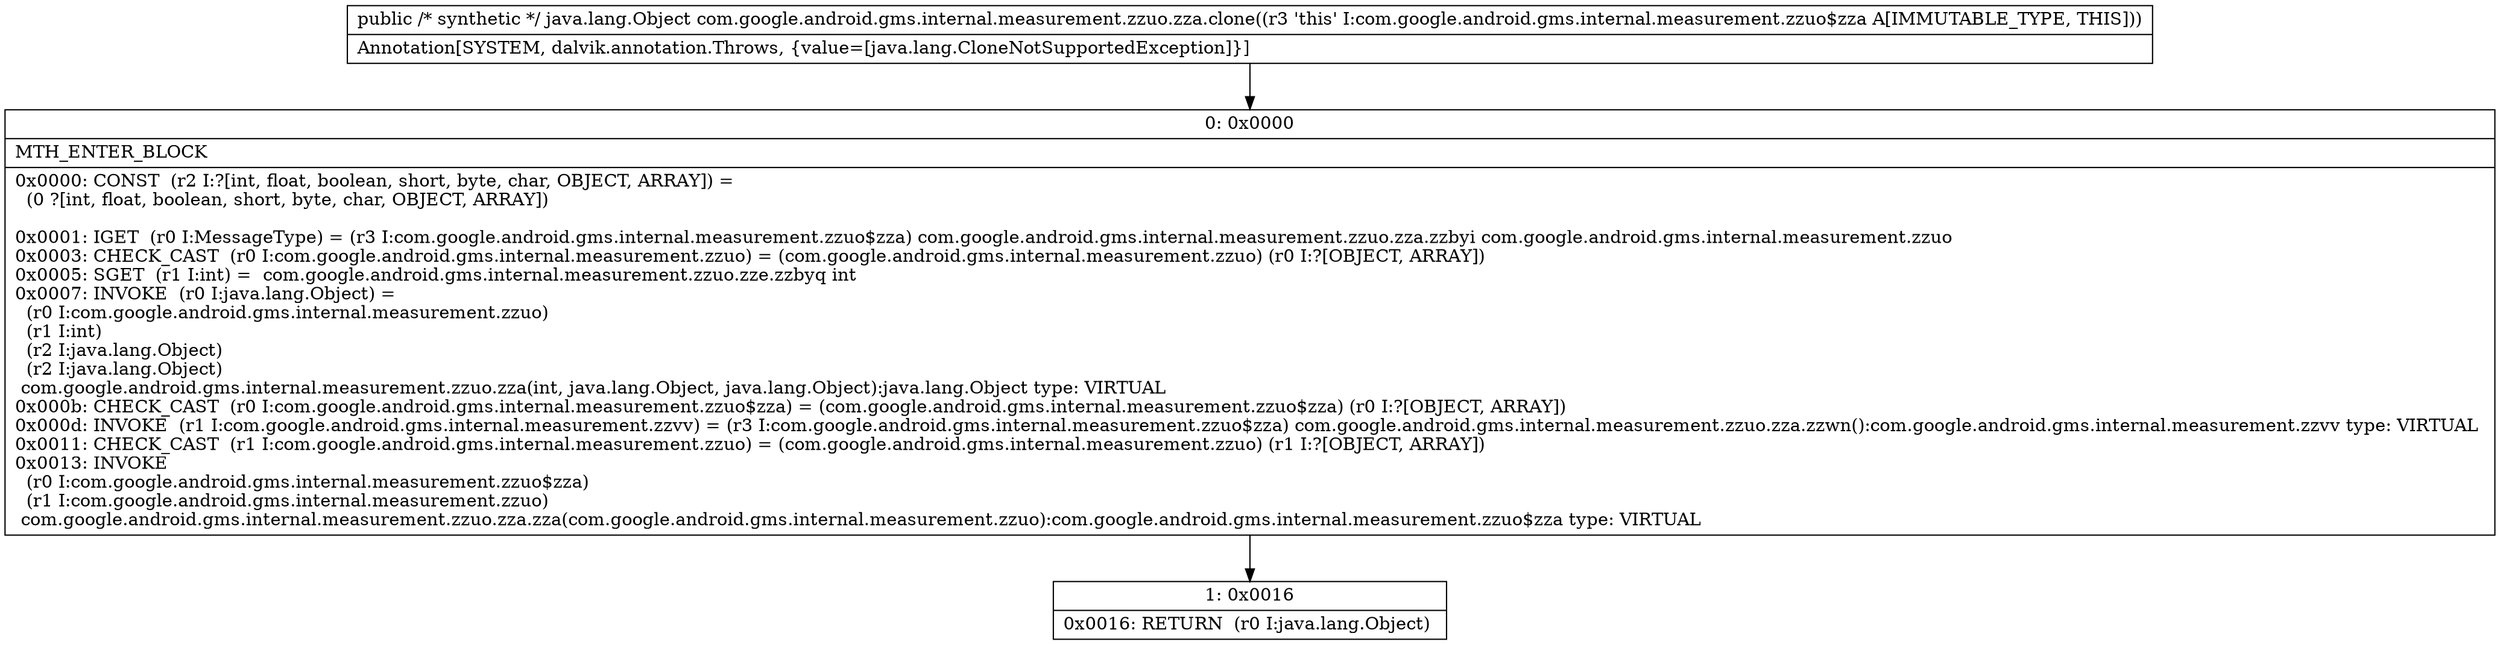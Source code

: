 digraph "CFG forcom.google.android.gms.internal.measurement.zzuo.zza.clone()Ljava\/lang\/Object;" {
Node_0 [shape=record,label="{0\:\ 0x0000|MTH_ENTER_BLOCK\l|0x0000: CONST  (r2 I:?[int, float, boolean, short, byte, char, OBJECT, ARRAY]) = \l  (0 ?[int, float, boolean, short, byte, char, OBJECT, ARRAY])\l \l0x0001: IGET  (r0 I:MessageType) = (r3 I:com.google.android.gms.internal.measurement.zzuo$zza) com.google.android.gms.internal.measurement.zzuo.zza.zzbyi com.google.android.gms.internal.measurement.zzuo \l0x0003: CHECK_CAST  (r0 I:com.google.android.gms.internal.measurement.zzuo) = (com.google.android.gms.internal.measurement.zzuo) (r0 I:?[OBJECT, ARRAY]) \l0x0005: SGET  (r1 I:int) =  com.google.android.gms.internal.measurement.zzuo.zze.zzbyq int \l0x0007: INVOKE  (r0 I:java.lang.Object) = \l  (r0 I:com.google.android.gms.internal.measurement.zzuo)\l  (r1 I:int)\l  (r2 I:java.lang.Object)\l  (r2 I:java.lang.Object)\l com.google.android.gms.internal.measurement.zzuo.zza(int, java.lang.Object, java.lang.Object):java.lang.Object type: VIRTUAL \l0x000b: CHECK_CAST  (r0 I:com.google.android.gms.internal.measurement.zzuo$zza) = (com.google.android.gms.internal.measurement.zzuo$zza) (r0 I:?[OBJECT, ARRAY]) \l0x000d: INVOKE  (r1 I:com.google.android.gms.internal.measurement.zzvv) = (r3 I:com.google.android.gms.internal.measurement.zzuo$zza) com.google.android.gms.internal.measurement.zzuo.zza.zzwn():com.google.android.gms.internal.measurement.zzvv type: VIRTUAL \l0x0011: CHECK_CAST  (r1 I:com.google.android.gms.internal.measurement.zzuo) = (com.google.android.gms.internal.measurement.zzuo) (r1 I:?[OBJECT, ARRAY]) \l0x0013: INVOKE  \l  (r0 I:com.google.android.gms.internal.measurement.zzuo$zza)\l  (r1 I:com.google.android.gms.internal.measurement.zzuo)\l com.google.android.gms.internal.measurement.zzuo.zza.zza(com.google.android.gms.internal.measurement.zzuo):com.google.android.gms.internal.measurement.zzuo$zza type: VIRTUAL \l}"];
Node_1 [shape=record,label="{1\:\ 0x0016|0x0016: RETURN  (r0 I:java.lang.Object) \l}"];
MethodNode[shape=record,label="{public \/* synthetic *\/ java.lang.Object com.google.android.gms.internal.measurement.zzuo.zza.clone((r3 'this' I:com.google.android.gms.internal.measurement.zzuo$zza A[IMMUTABLE_TYPE, THIS]))  | Annotation[SYSTEM, dalvik.annotation.Throws, \{value=[java.lang.CloneNotSupportedException]\}]\l}"];
MethodNode -> Node_0;
Node_0 -> Node_1;
}

